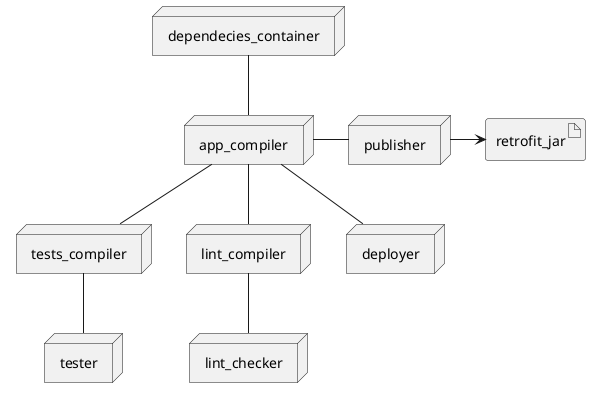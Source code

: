 @startuml
node dependecies_container
node app_compiler
node tests_compiler
node lint_compiler
node tester
node lint_checker
node deployer
node publisher
artifact retrofit_jar

dependecies_container -- app_compiler
app_compiler -- tests_compiler
app_compiler -- lint_compiler

tests_compiler -- tester
lint_compiler -- lint_checker

app_compiler -- deployer
app_compiler - publisher
publisher -> retrofit_jar
@enduml
